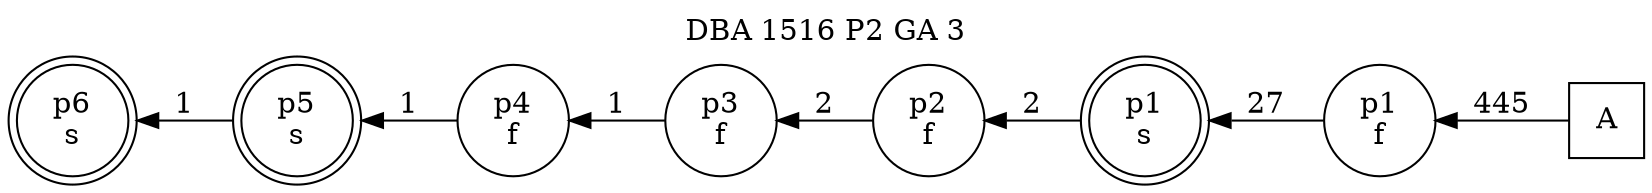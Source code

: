 digraph DBA_1516_P2_GA_3_GOOD {
labelloc="tl"
label= " DBA 1516 P2 GA 3 "
rankdir="RL";
"A" [shape="square" label="A"]
"p1_f" [shape="circle" label="p1
f"]
"p1_s" [shape="doublecircle" label="p1
s"]
"p2_f" [shape="circle" label="p2
f"]
"p3_f" [shape="circle" label="p3
f"]
"p4_f" [shape="circle" label="p4
f"]
"p5_s" [shape="doublecircle" label="p5
s"]
"p6_s" [shape="doublecircle" label="p6
s"]
"A" -> "p1_f" [ label=445]
"p1_f" -> "p1_s" [ label=27]
"p1_s" -> "p2_f" [ label=2]
"p2_f" -> "p3_f" [ label=2]
"p3_f" -> "p4_f" [ label=1]
"p4_f" -> "p5_s" [ label=1]
"p5_s" -> "p6_s" [ label=1]
}

